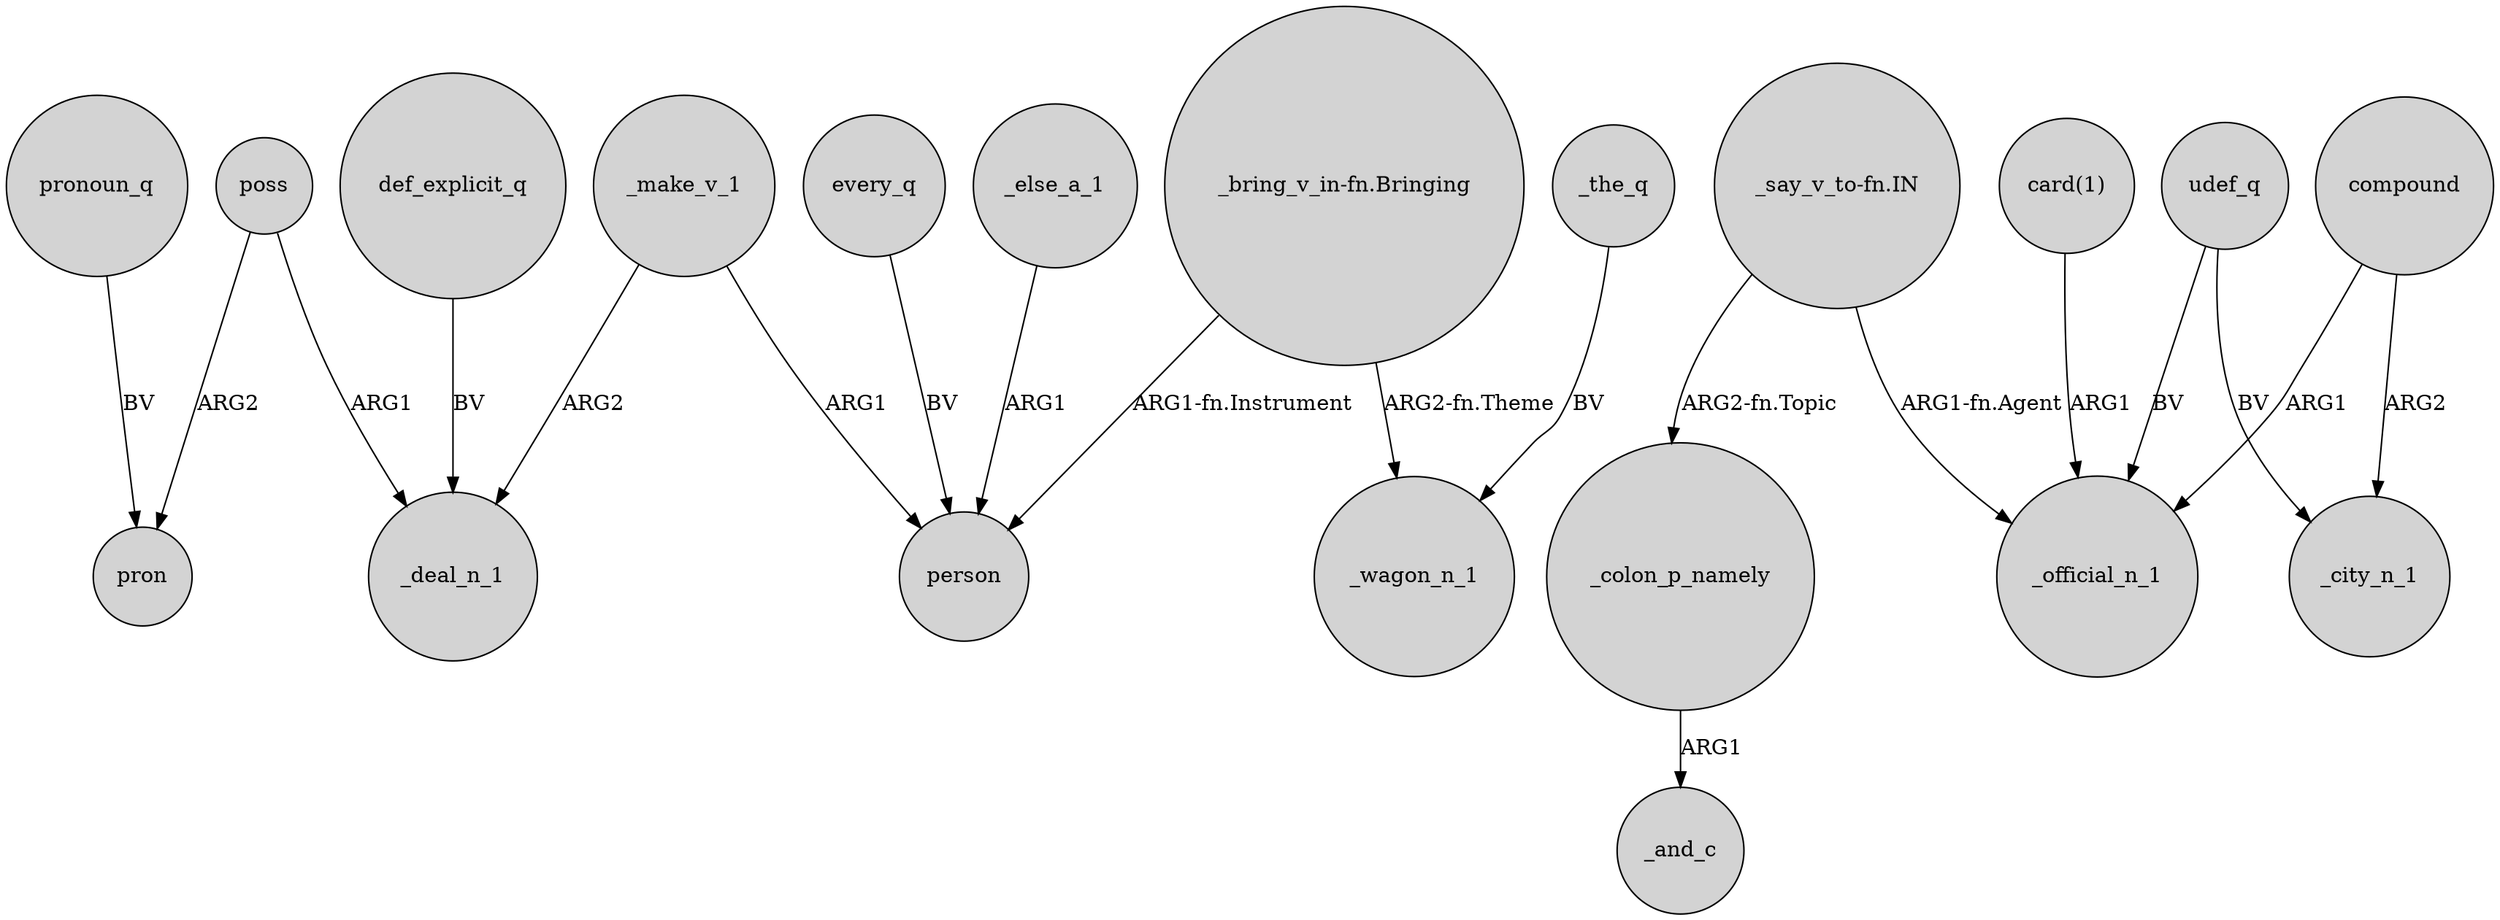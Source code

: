 digraph {
	node [shape=circle style=filled]
	poss -> pron [label=ARG2]
	"_say_v_to-fn.IN" -> _official_n_1 [label="ARG1-fn.Agent"]
	"_say_v_to-fn.IN" -> _colon_p_namely [label="ARG2-fn.Topic"]
	"card(1)" -> _official_n_1 [label=ARG1]
	every_q -> person [label=BV]
	_make_v_1 -> _deal_n_1 [label=ARG2]
	compound -> _city_n_1 [label=ARG2]
	"_bring_v_in-fn.Bringing" -> person [label="ARG1-fn.Instrument"]
	"_bring_v_in-fn.Bringing" -> _wagon_n_1 [label="ARG2-fn.Theme"]
	_make_v_1 -> person [label=ARG1]
	udef_q -> _city_n_1 [label=BV]
	pronoun_q -> pron [label=BV]
	_else_a_1 -> person [label=ARG1]
	udef_q -> _official_n_1 [label=BV]
	_colon_p_namely -> _and_c [label=ARG1]
	compound -> _official_n_1 [label=ARG1]
	poss -> _deal_n_1 [label=ARG1]
	def_explicit_q -> _deal_n_1 [label=BV]
	_the_q -> _wagon_n_1 [label=BV]
}
